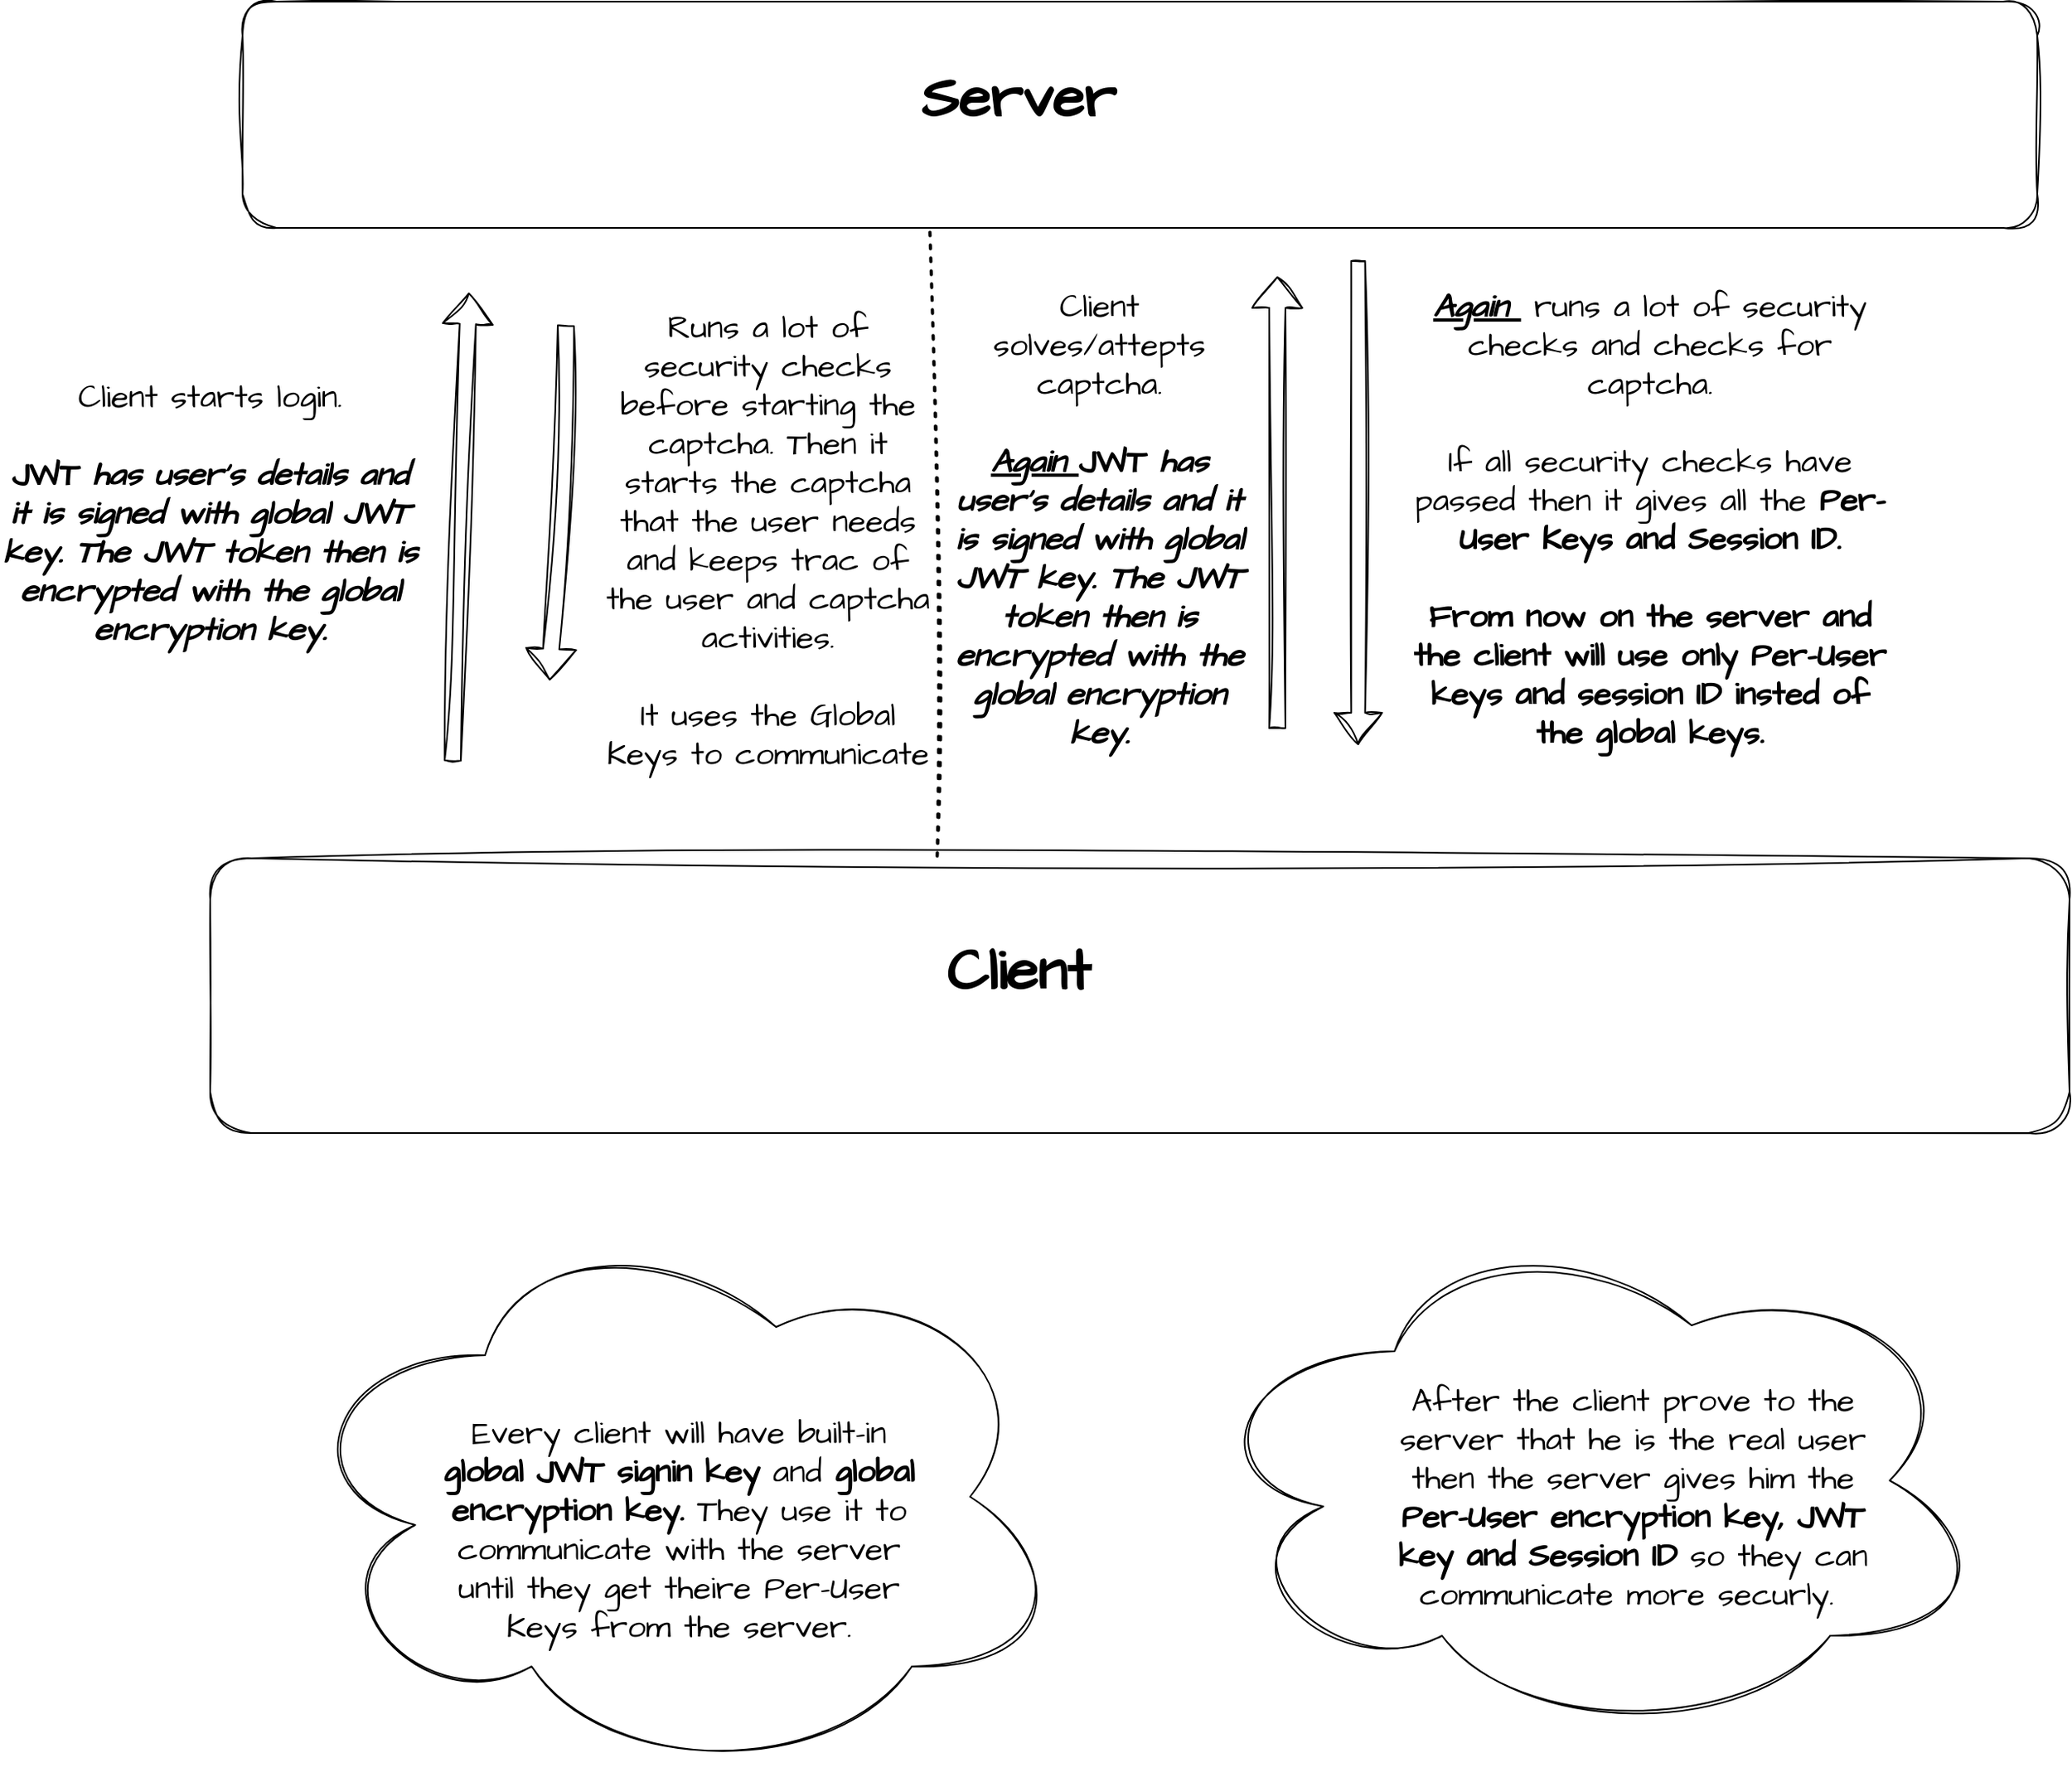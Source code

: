 <mxfile>
    <diagram id="4KjATgLYVzM_0V1mAaBQ" name="Page-1">
        <mxGraphModel dx="2114" dy="716" grid="1" gridSize="10" guides="1" tooltips="1" connect="1" arrows="1" fold="1" page="1" pageScale="1" pageWidth="827" pageHeight="1169" math="0" shadow="0">
            <root>
                <mxCell id="0"/>
                <mxCell id="1" parent="0"/>
                <mxCell id="2" value="" style="rounded=1;whiteSpace=wrap;html=1;sketch=1;hachureGap=4;jiggle=2;curveFitting=1;fontFamily=Architects Daughter;fontSource=https%3A%2F%2Ffonts.googleapis.com%2Fcss%3Ffamily%3DArchitects%2BDaughter;fontSize=20;" vertex="1" parent="1">
                    <mxGeometry x="-430" y="30" width="1110" height="140" as="geometry"/>
                </mxCell>
                <mxCell id="3" value="&lt;font style=&quot;font-size: 36px;&quot;&gt;&lt;b&gt;Server&lt;/b&gt;&lt;/font&gt;" style="text;html=1;strokeColor=none;fillColor=none;align=center;verticalAlign=middle;whiteSpace=wrap;rounded=0;sketch=1;hachureGap=4;jiggle=2;curveFitting=1;fontFamily=Architects Daughter;fontSource=https%3A%2F%2Ffonts.googleapis.com%2Fcss%3Ffamily%3DArchitects%2BDaughter;fontSize=20;" vertex="1" parent="1">
                    <mxGeometry x="-30" y="60" width="160" height="60" as="geometry"/>
                </mxCell>
                <mxCell id="4" value="" style="rounded=1;whiteSpace=wrap;html=1;sketch=1;hachureGap=4;jiggle=2;curveFitting=1;fontFamily=Architects Daughter;fontSource=https%3A%2F%2Ffonts.googleapis.com%2Fcss%3Ffamily%3DArchitects%2BDaughter;fontSize=20;" vertex="1" parent="1">
                    <mxGeometry x="-450" y="560" width="1150" height="170" as="geometry"/>
                </mxCell>
                <mxCell id="5" value="&lt;font style=&quot;font-size: 36px;&quot;&gt;&lt;b&gt;Client&lt;/b&gt;&lt;/font&gt;" style="text;html=1;strokeColor=none;fillColor=none;align=center;verticalAlign=middle;whiteSpace=wrap;rounded=0;sketch=1;hachureGap=4;jiggle=2;curveFitting=1;fontFamily=Architects Daughter;fontSource=https%3A%2F%2Ffonts.googleapis.com%2Fcss%3Ffamily%3DArchitects%2BDaughter;fontSize=20;" vertex="1" parent="1">
                    <mxGeometry x="-100" y="585" width="300" height="90" as="geometry"/>
                </mxCell>
                <mxCell id="7" value="" style="shape=flexArrow;endArrow=classic;html=1;sketch=1;hachureGap=4;jiggle=2;curveFitting=1;fontFamily=Architects Daughter;fontSource=https%3A%2F%2Ffonts.googleapis.com%2Fcss%3Ffamily%3DArchitects%2BDaughter;fontSize=16;" edge="1" parent="1">
                    <mxGeometry width="50" height="50" relative="1" as="geometry">
                        <mxPoint x="210" y="480" as="sourcePoint"/>
                        <mxPoint x="210" y="200" as="targetPoint"/>
                    </mxGeometry>
                </mxCell>
                <mxCell id="8" value="Client solves/attepts captcha.&lt;br&gt;&lt;br&gt;&lt;b&gt;&lt;i&gt;&lt;u&gt;Again&amp;nbsp;&lt;/u&gt;&lt;/i&gt;JWT&amp;nbsp;&lt;i&gt;has user's details and it is signed with global JWT key. The JWT token then is encrypted with the global encryption key.&lt;/i&gt;&lt;/b&gt;" style="text;html=1;strokeColor=none;fillColor=none;align=center;verticalAlign=middle;whiteSpace=wrap;rounded=0;sketch=1;hachureGap=4;jiggle=2;curveFitting=1;fontFamily=Architects Daughter;fontSource=https%3A%2F%2Ffonts.googleapis.com%2Fcss%3Ffamily%3DArchitects%2BDaughter;fontSize=20;" vertex="1" parent="1">
                    <mxGeometry x="10" y="170" width="180" height="360" as="geometry"/>
                </mxCell>
                <mxCell id="9" value="" style="shape=flexArrow;endArrow=classic;html=1;sketch=1;hachureGap=4;jiggle=2;curveFitting=1;fontFamily=Architects Daughter;fontSource=https%3A%2F%2Ffonts.googleapis.com%2Fcss%3Ffamily%3DArchitects%2BDaughter;fontSize=16;width=8.571;endSize=6.171;" edge="1" parent="1">
                    <mxGeometry width="50" height="50" relative="1" as="geometry">
                        <mxPoint x="260" y="190" as="sourcePoint"/>
                        <mxPoint x="260" y="490" as="targetPoint"/>
                    </mxGeometry>
                </mxCell>
                <mxCell id="10" value="&lt;u style=&quot;font-weight: bold; font-style: italic;&quot;&gt;Again&amp;nbsp;&lt;/u&gt;&amp;nbsp;runs a lot of security checks and checks for captcha.&lt;br&gt;&lt;br&gt;If all security checks have passed then it gives all the &lt;b&gt;Per-User Keys and Session ID.&lt;/b&gt;&lt;br&gt;&lt;br&gt;&lt;b&gt;From now on the server and the client will use only Per-User keys and session ID insted of the global keys.&lt;/b&gt;" style="text;html=1;strokeColor=none;fillColor=none;align=center;verticalAlign=middle;whiteSpace=wrap;rounded=0;sketch=1;hachureGap=4;jiggle=2;curveFitting=1;fontFamily=Architects Daughter;fontSource=https%3A%2F%2Ffonts.googleapis.com%2Fcss%3Ffamily%3DArchitects%2BDaughter;fontSize=20;" vertex="1" parent="1">
                    <mxGeometry x="289.5" y="145" width="300.5" height="410" as="geometry"/>
                </mxCell>
                <mxCell id="16" value="" style="shape=flexArrow;endArrow=classic;html=1;sketch=1;hachureGap=4;jiggle=2;curveFitting=1;fontFamily=Architects Daughter;fontSource=https%3A%2F%2Ffonts.googleapis.com%2Fcss%3Ffamily%3DArchitects%2BDaughter;fontSize=16;" edge="1" parent="1">
                    <mxGeometry width="50" height="50" relative="1" as="geometry">
                        <mxPoint x="-300" y="500" as="sourcePoint"/>
                        <mxPoint x="-290" y="210" as="targetPoint"/>
                    </mxGeometry>
                </mxCell>
                <mxCell id="17" value="" style="shape=flexArrow;endArrow=classic;html=1;sketch=1;hachureGap=4;jiggle=2;curveFitting=1;fontFamily=Architects Daughter;fontSource=https%3A%2F%2Ffonts.googleapis.com%2Fcss%3Ffamily%3DArchitects%2BDaughter;fontSize=16;" edge="1" parent="1">
                    <mxGeometry width="50" height="50" relative="1" as="geometry">
                        <mxPoint x="-230" y="230" as="sourcePoint"/>
                        <mxPoint x="-240" y="450" as="targetPoint"/>
                    </mxGeometry>
                </mxCell>
                <mxCell id="18" value="Client starts login.&lt;br&gt;&lt;br&gt;&lt;b&gt;JWT &lt;i&gt;has user's details and it is signed with global JWT key. The JWT token then is encrypted with the global encryption key.&lt;/i&gt;&lt;/b&gt;" style="text;html=1;strokeColor=none;fillColor=none;align=center;verticalAlign=middle;whiteSpace=wrap;rounded=0;sketch=1;hachureGap=4;jiggle=2;curveFitting=1;fontFamily=Architects Daughter;fontSource=https%3A%2F%2Ffonts.googleapis.com%2Fcss%3Ffamily%3DArchitects%2BDaughter;fontSize=20;" vertex="1" parent="1">
                    <mxGeometry x="-580" y="222.5" width="260" height="247.5" as="geometry"/>
                </mxCell>
                <mxCell id="19" value="Runs a lot of security checks before starting the captcha. Then it starts the captcha that the user needs and keeps trac of the user and captcha activities.&lt;br&gt;&lt;br&gt;It uses the Global Keys to communicate" style="text;html=1;strokeColor=none;fillColor=none;align=center;verticalAlign=middle;whiteSpace=wrap;rounded=0;sketch=1;hachureGap=4;jiggle=2;curveFitting=1;fontFamily=Architects Daughter;fontSource=https%3A%2F%2Ffonts.googleapis.com%2Fcss%3Ffamily%3DArchitects%2BDaughter;fontSize=20;" vertex="1" parent="1">
                    <mxGeometry x="-210" y="215" width="210" height="295" as="geometry"/>
                </mxCell>
                <mxCell id="23" value="" style="ellipse;shape=cloud;whiteSpace=wrap;html=1;sketch=1;hachureGap=4;jiggle=2;curveFitting=1;fontFamily=Architects Daughter;fontSource=https%3A%2F%2Ffonts.googleapis.com%2Fcss%3Ffamily%3DArchitects%2BDaughter;fontSize=20;" vertex="1" parent="1">
                    <mxGeometry x="-400" y="780" width="480" height="350" as="geometry"/>
                </mxCell>
                <mxCell id="24" value="" style="ellipse;shape=cloud;whiteSpace=wrap;html=1;sketch=1;hachureGap=4;jiggle=2;curveFitting=1;fontFamily=Architects Daughter;fontSource=https%3A%2F%2Ffonts.googleapis.com%2Fcss%3Ffamily%3DArchitects%2BDaughter;fontSize=20;" vertex="1" parent="1">
                    <mxGeometry x="160" y="785" width="490" height="320" as="geometry"/>
                </mxCell>
                <mxCell id="25" value="Every client will have built-in &lt;b&gt;global JWT signin key&lt;/b&gt; and &lt;b&gt;global encryption key. &lt;/b&gt;They use it to communicate with the server until they get theire Per-User Keys from the server." style="text;html=1;strokeColor=none;fillColor=none;align=center;verticalAlign=middle;whiteSpace=wrap;rounded=0;sketch=1;hachureGap=4;jiggle=2;curveFitting=1;fontFamily=Architects Daughter;fontSource=https%3A%2F%2Ffonts.googleapis.com%2Fcss%3Ffamily%3DArchitects%2BDaughter;fontSize=20;" vertex="1" parent="1">
                    <mxGeometry x="-315" y="870" width="310" height="210" as="geometry"/>
                </mxCell>
                <mxCell id="26" value="After the client prove to the server that he is the real user then the server gives him the &lt;b&gt;Per-User encryption key, JWT key and Session ID&lt;/b&gt; so they can communicate more securly.&amp;nbsp;" style="text;html=1;strokeColor=none;fillColor=none;align=center;verticalAlign=middle;whiteSpace=wrap;rounded=0;sketch=1;hachureGap=4;jiggle=2;curveFitting=1;fontFamily=Architects Daughter;fontSource=https%3A%2F%2Ffonts.googleapis.com%2Fcss%3Ffamily%3DArchitects%2BDaughter;fontSize=20;" vertex="1" parent="1">
                    <mxGeometry x="270" y="850" width="320" height="210" as="geometry"/>
                </mxCell>
                <mxCell id="27" value="" style="endArrow=none;dashed=1;html=1;dashPattern=1 3;strokeWidth=2;sketch=1;hachureGap=4;jiggle=2;curveFitting=1;fontFamily=Architects Daughter;fontSource=https%3A%2F%2Ffonts.googleapis.com%2Fcss%3Ffamily%3DArchitects%2BDaughter;fontSize=16;entryX=0.383;entryY=1.016;entryDx=0;entryDy=0;entryPerimeter=0;exitX=0.391;exitY=-0.008;exitDx=0;exitDy=0;exitPerimeter=0;" edge="1" parent="1" source="4" target="2">
                    <mxGeometry width="50" height="50" relative="1" as="geometry">
                        <mxPoint x="-130" y="430" as="sourcePoint"/>
                        <mxPoint x="-80" y="380" as="targetPoint"/>
                    </mxGeometry>
                </mxCell>
            </root>
        </mxGraphModel>
    </diagram>
</mxfile>